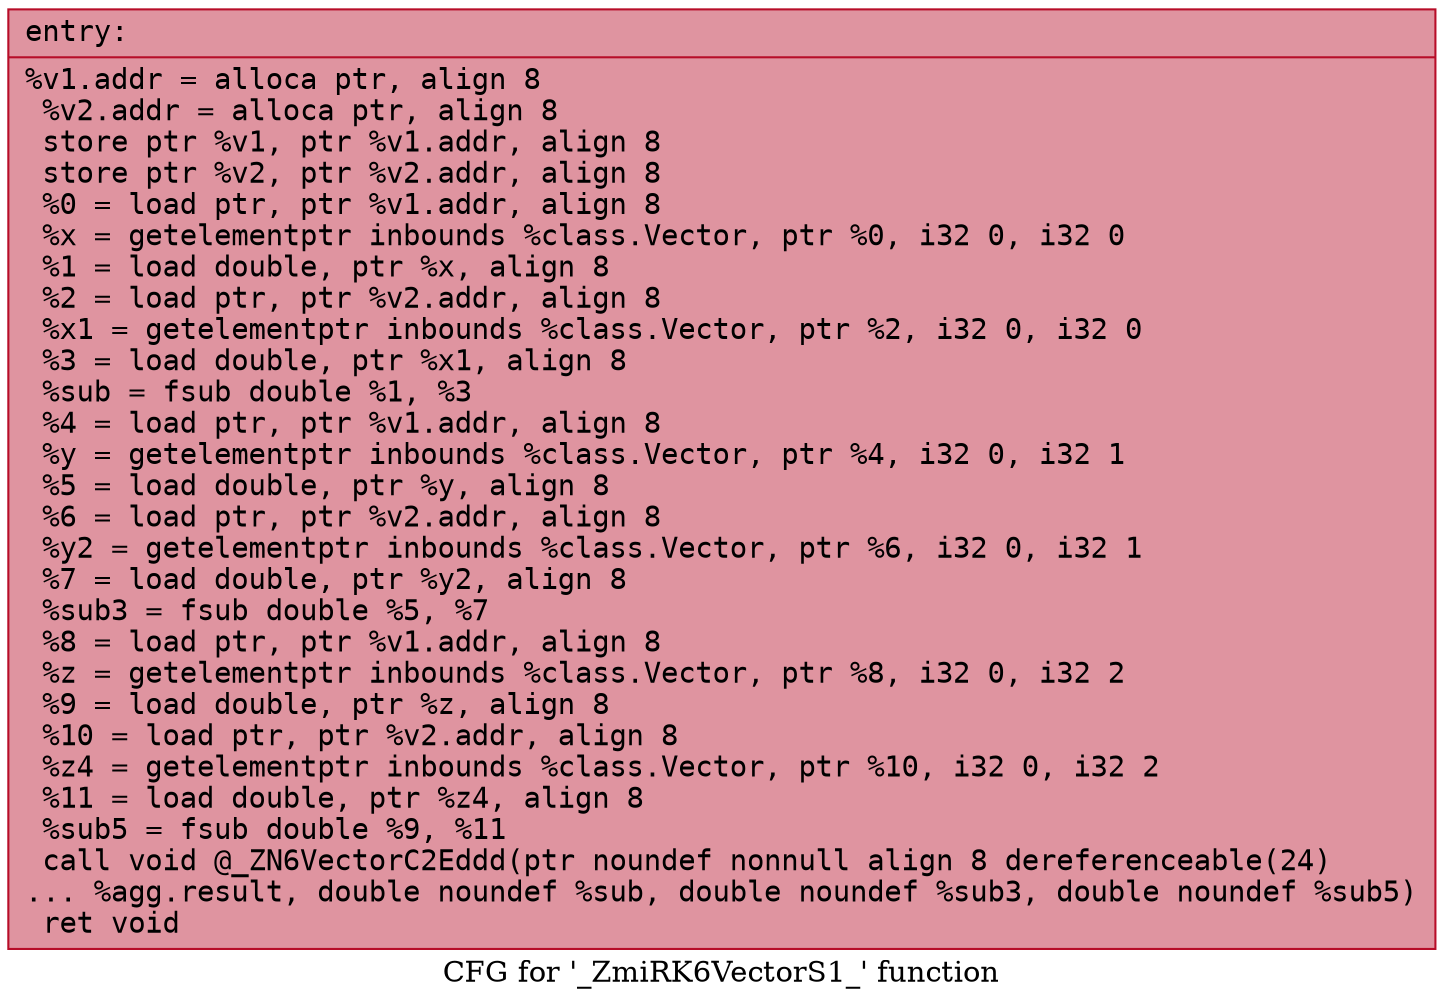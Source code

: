 digraph "CFG for '_ZmiRK6VectorS1_' function" {
	label="CFG for '_ZmiRK6VectorS1_' function";

	Node0x5621f770f250 [shape=record,color="#b70d28ff", style=filled, fillcolor="#b70d2870" fontname="Courier",label="{entry:\l|  %v1.addr = alloca ptr, align 8\l  %v2.addr = alloca ptr, align 8\l  store ptr %v1, ptr %v1.addr, align 8\l  store ptr %v2, ptr %v2.addr, align 8\l  %0 = load ptr, ptr %v1.addr, align 8\l  %x = getelementptr inbounds %class.Vector, ptr %0, i32 0, i32 0\l  %1 = load double, ptr %x, align 8\l  %2 = load ptr, ptr %v2.addr, align 8\l  %x1 = getelementptr inbounds %class.Vector, ptr %2, i32 0, i32 0\l  %3 = load double, ptr %x1, align 8\l  %sub = fsub double %1, %3\l  %4 = load ptr, ptr %v1.addr, align 8\l  %y = getelementptr inbounds %class.Vector, ptr %4, i32 0, i32 1\l  %5 = load double, ptr %y, align 8\l  %6 = load ptr, ptr %v2.addr, align 8\l  %y2 = getelementptr inbounds %class.Vector, ptr %6, i32 0, i32 1\l  %7 = load double, ptr %y2, align 8\l  %sub3 = fsub double %5, %7\l  %8 = load ptr, ptr %v1.addr, align 8\l  %z = getelementptr inbounds %class.Vector, ptr %8, i32 0, i32 2\l  %9 = load double, ptr %z, align 8\l  %10 = load ptr, ptr %v2.addr, align 8\l  %z4 = getelementptr inbounds %class.Vector, ptr %10, i32 0, i32 2\l  %11 = load double, ptr %z4, align 8\l  %sub5 = fsub double %9, %11\l  call void @_ZN6VectorC2Eddd(ptr noundef nonnull align 8 dereferenceable(24)\l... %agg.result, double noundef %sub, double noundef %sub3, double noundef %sub5)\l  ret void\l}"];
}
